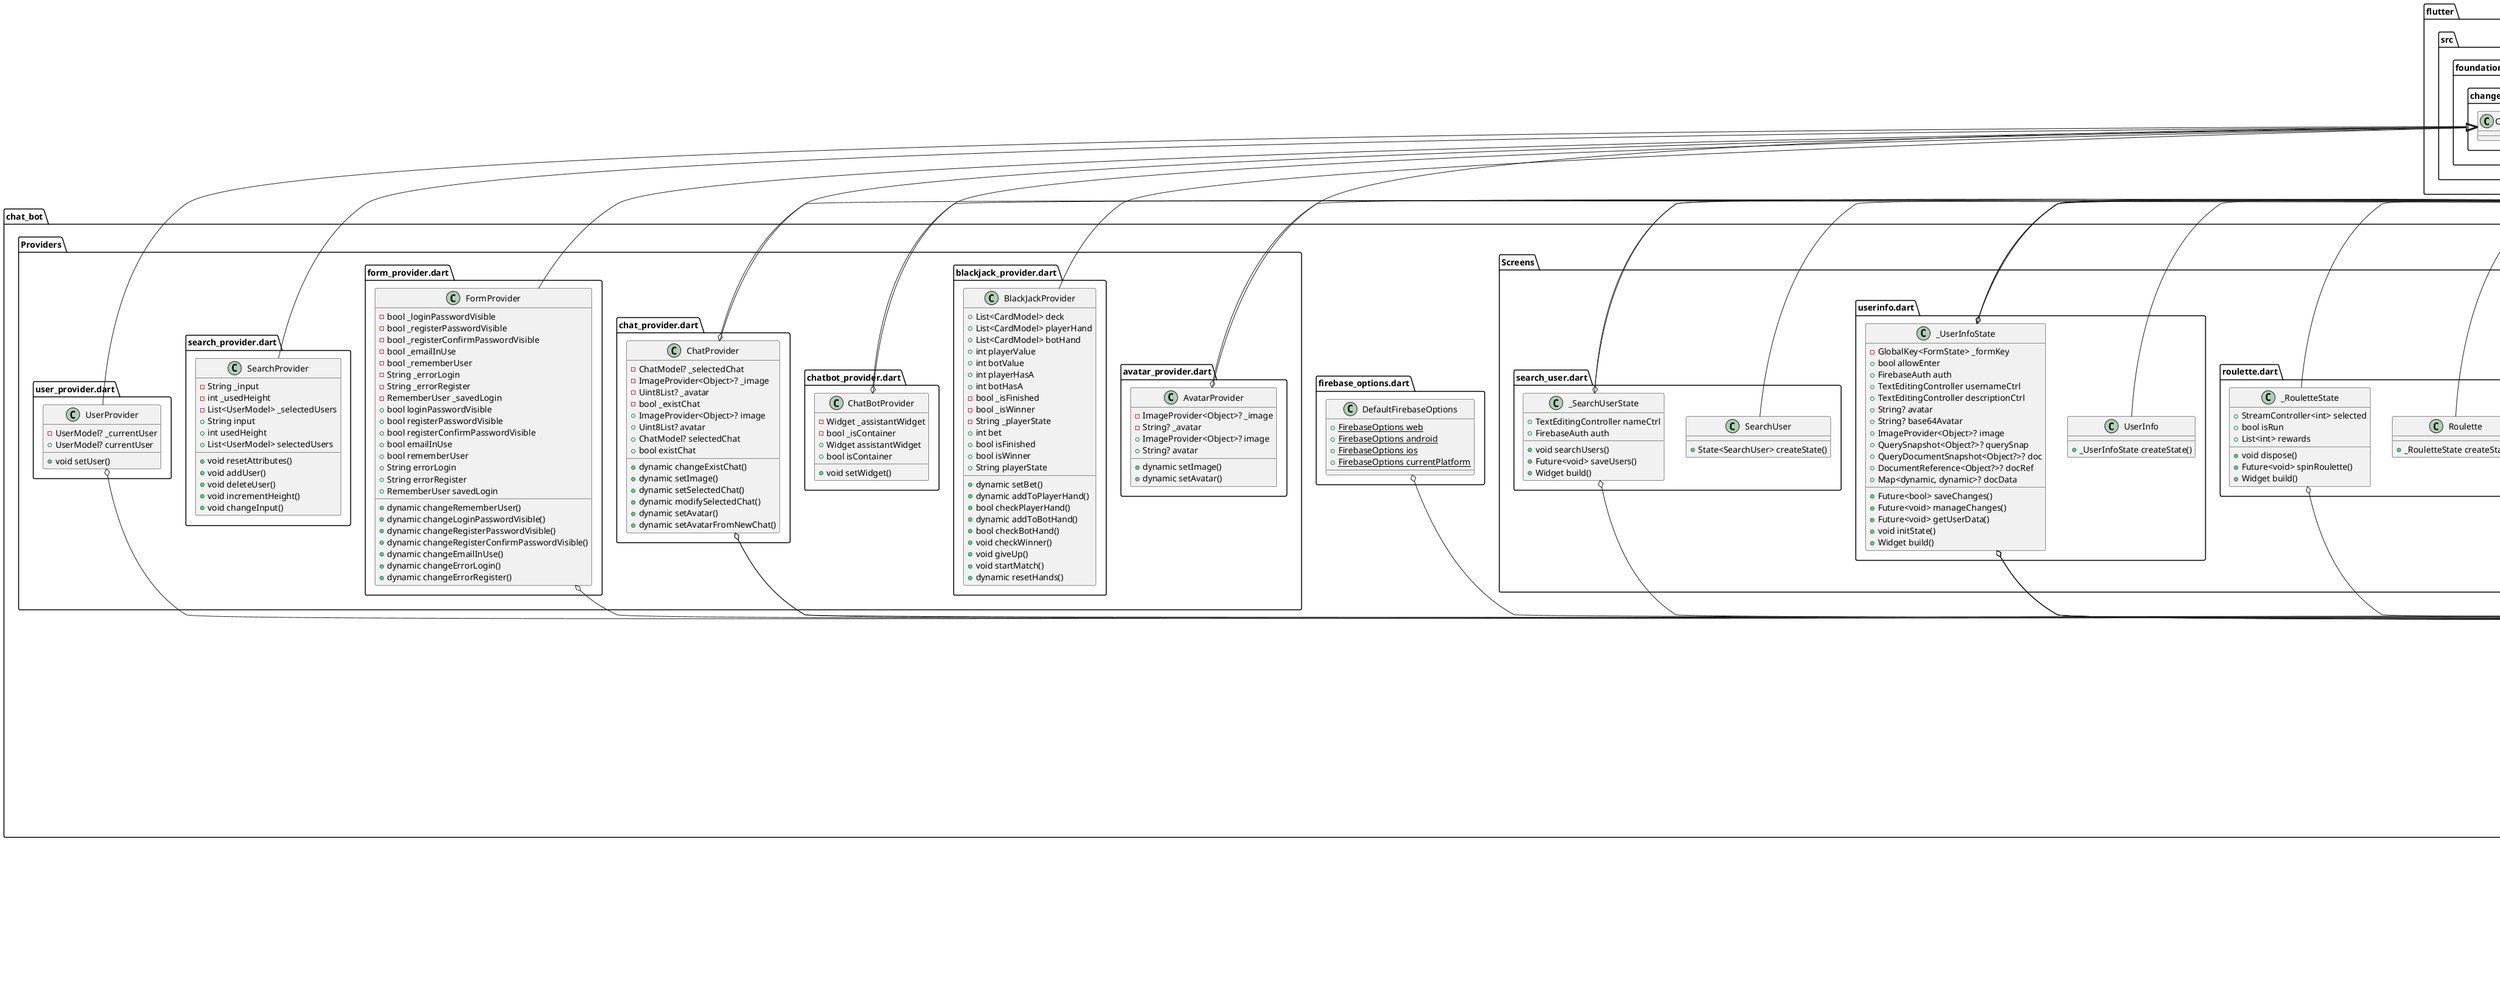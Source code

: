 @startuml
set namespaceSeparator ::

class "chat_bot::firebase_options.dart::DefaultFirebaseOptions" {
  {static} +FirebaseOptions web
  {static} +FirebaseOptions android
  {static} +FirebaseOptions ios
  {static} +FirebaseOptions currentPlatform
}

"chat_bot::firebase_options.dart::DefaultFirebaseOptions" o-- "firebase_core_platform_interface::firebase_core_platform_interface.dart::FirebaseOptions"

class "chat_bot::Models::card_model.dart::CardModel" {
  +String symbol
  +int number
  +Color color
  +String translateNumber()
  +int getValue()
}

"chat_bot::Models::card_model.dart::CardModel" o-- "dart::ui::Color"

class "chat_bot::Models::chat_model.dart::ChatModel" {
  +String id
  +String name
  +String description
  +String owner
  +Uint8List avatar
  +bool isMP
  +List<dynamic> users
  +List<dynamic> mods
}

"chat_bot::Models::chat_model.dart::ChatModel" o-- "dart::typed_data::Uint8List"

class "chat_bot::Models::message_model.dart::MessageModel" {
  +String id
  +String email
  +String text
  +String chatRoom
  +Timestamp date
  +Future<String> getUserName()
}

"chat_bot::Models::message_model.dart::MessageModel" o-- "cloud_firestore_platform_interface::src::timestamp.dart::Timestamp"

class "chat_bot::Models::user_model.dart::UserModel" {
  +String name
  +String description
  +String email
  +String id
  +Uint8List avatar
  +int money
}

"chat_bot::Models::user_model.dart::UserModel" o-- "dart::typed_data::Uint8List"

class "chat_bot::Providers::avatar_provider.dart::AvatarProvider" {
  -ImageProvider<Object>? _image
  -String? _avatar
  +ImageProvider<Object>? image
  +String? avatar
  +dynamic setImage()
  +dynamic setAvatar()
}

"chat_bot::Providers::avatar_provider.dart::AvatarProvider" o-- "flutter::src::painting::image_provider.dart::ImageProvider<Object>"
"flutter::src::foundation::change_notifier.dart::ChangeNotifier" <|-- "chat_bot::Providers::avatar_provider.dart::AvatarProvider"

class "chat_bot::Providers::blackjack_provider.dart::BlackJackProvider" {
  +List<CardModel> deck
  +List<CardModel> playerHand
  +List<CardModel> botHand
  +int playerValue
  +int botValue
  +int playerHasA
  +int botHasA
  -bool _isFinished
  -bool _isWinner
  -String _playerState
  +int bet
  +bool isFinished
  +bool isWinner
  +String playerState
  +dynamic setBet()
  +dynamic addToPlayerHand()
  +bool checkPlayerHand()
  +dynamic addToBotHand()
  +bool checkBotHand()
  +void checkWinner()
  +void giveUp()
  +void startMatch()
  +dynamic resetHands()
}

"flutter::src::foundation::change_notifier.dart::ChangeNotifier" <|-- "chat_bot::Providers::blackjack_provider.dart::BlackJackProvider"

class "chat_bot::Providers::chatbot_provider.dart::ChatBotProvider" {
  -Widget _assistantWidget
  -bool _isContainer
  +Widget assistantWidget
  +bool isContainer
  +void setWidget()
}

"chat_bot::Providers::chatbot_provider.dart::ChatBotProvider" o-- "flutter::src::widgets::framework.dart::Widget"
"flutter::src::foundation::change_notifier.dart::ChangeNotifier" <|-- "chat_bot::Providers::chatbot_provider.dart::ChatBotProvider"

class "chat_bot::Providers::chat_provider.dart::ChatProvider" {
  -ChatModel? _selectedChat
  -ImageProvider<Object>? _image
  -Uint8List? _avatar
  -bool _existChat
  +ImageProvider<Object>? image
  +Uint8List? avatar
  +ChatModel? selectedChat
  +bool existChat
  +dynamic changeExistChat()
  +dynamic setImage()
  +dynamic setSelectedChat()
  +dynamic modifySelectedChat()
  +dynamic setAvatar()
  +dynamic setAvatarFromNewChat()
}

"chat_bot::Providers::chat_provider.dart::ChatProvider" o-- "chat_bot::Models::chat_model.dart::ChatModel"
"chat_bot::Providers::chat_provider.dart::ChatProvider" o-- "flutter::src::painting::image_provider.dart::ImageProvider<Object>"
"chat_bot::Providers::chat_provider.dart::ChatProvider" o-- "dart::typed_data::Uint8List"
"flutter::src::foundation::change_notifier.dart::ChangeNotifier" <|-- "chat_bot::Providers::chat_provider.dart::ChatProvider"

class "chat_bot::Providers::form_provider.dart::FormProvider" {
  -bool _loginPasswordVisible
  -bool _registerPasswordVisible
  -bool _registerConfirmPasswordVisible
  -bool _emailInUse
  -bool _rememberUser
  -String _errorLogin
  -String _errorRegister
  -RememberUser _savedLogin
  +bool loginPasswordVisible
  +bool registerPasswordVisible
  +bool registerConfirmPasswordVisible
  +bool emailInUse
  +bool rememberUser
  +String errorLogin
  +String errorRegister
  +RememberUser savedLogin
  +dynamic changeRememberUser()
  +dynamic changeLoginPasswordVisible()
  +dynamic changeRegisterPasswordVisible()
  +dynamic changeRegisterConfirmPasswordVisible()
  +dynamic changeEmailInUse()
  +dynamic changeErrorLogin()
  +dynamic changeErrorRegister()
}

"chat_bot::Providers::form_provider.dart::FormProvider" o-- "chat_bot::SharedPreferences::remember_user.dart::RememberUser"
"flutter::src::foundation::change_notifier.dart::ChangeNotifier" <|-- "chat_bot::Providers::form_provider.dart::FormProvider"

class "chat_bot::Providers::search_provider.dart::SearchProvider" {
  -String _input
  -int _usedHeight
  -List<UserModel> _selectedUsers
  +String input
  +int usedHeight
  +List<UserModel> selectedUsers
  +void resetAttributes()
  +void addUser()
  +void deleteUser()
  +void incrementHeight()
  +void changeInput()
}

"flutter::src::foundation::change_notifier.dart::ChangeNotifier" <|-- "chat_bot::Providers::search_provider.dart::SearchProvider"

class "chat_bot::Providers::user_provider.dart::UserProvider" {
  -UserModel? _currentUser
  +UserModel? currentUser
  +void setUser()
}

"chat_bot::Providers::user_provider.dart::UserProvider" o-- "chat_bot::Models::user_model.dart::UserModel"
"flutter::src::foundation::change_notifier.dart::ChangeNotifier" <|-- "chat_bot::Providers::user_provider.dart::UserProvider"

class "chat_bot::Screens::blackjack.dart::BlackJack" {
  +State<BlackJack> createState()
}

"flutter::src::widgets::framework.dart::StatefulWidget" <|-- "chat_bot::Screens::blackjack.dart::BlackJack"

class "chat_bot::Screens::blackjack.dart::_BlackJackState" {
  +TextEditingController betCtrl
  +bool isStarted
  +void initState()
  +void checkConditions()
  +void showSnackBar()
  +Widget build()
}

"chat_bot::Screens::blackjack.dart::_BlackJackState" o-- "flutter::src::widgets::editable_text.dart::TextEditingController"
"flutter::src::widgets::framework.dart::State" <|-- "chat_bot::Screens::blackjack.dart::_BlackJackState"

class "chat_bot::Screens::chat.dart::Chat" {
  +_ChatState createState()
}

"flutter::src::widgets::framework.dart::StatefulWidget" <|-- "chat_bot::Screens::chat.dart::Chat"

class "chat_bot::Screens::chat.dart::_ChatState" {
  +List<Map<String, dynamic>> list
  +List<String> usersCount
  +TextEditingController messageCtrl
  +FirebaseAuth auth
  +Map<String, String> userCache
  +Uint8List? memoryImage
  +ScrollController scrollController
  +Widget? button
  +Future<void> listenSelectedChat()
  +dynamic scrollListener()
  +void initState()
  +Widget build()
}

"chat_bot::Screens::chat.dart::_ChatState" o-- "flutter::src::widgets::editable_text.dart::TextEditingController"
"chat_bot::Screens::chat.dart::_ChatState" o-- "firebase_auth::firebase_auth.dart::FirebaseAuth"
"chat_bot::Screens::chat.dart::_ChatState" o-- "dart::typed_data::Uint8List"
"chat_bot::Screens::chat.dart::_ChatState" o-- "flutter::src::widgets::scroll_controller.dart::ScrollController"
"chat_bot::Screens::chat.dart::_ChatState" o-- "flutter::src::widgets::framework.dart::Widget"
"flutter::src::widgets::framework.dart::State" <|-- "chat_bot::Screens::chat.dart::_ChatState"

class "chat_bot::Screens::chatroominfo.dart::ChatroomInfo" {
  +_ChatroomInfoState createState()
}

"flutter::src::widgets::framework.dart::StatefulWidget" <|-- "chat_bot::Screens::chatroominfo.dart::ChatroomInfo"

class "chat_bot::Screens::chatroominfo.dart::_ChatroomInfoState" {
  -GlobalKey<FormState> _formKey
  +bool allowEnter
  +FirebaseAuth auth
  +TextEditingController nameCtrl
  +TextEditingController descriptionCtrl
  +String? avatar
  +String? base64Avatar
  +ImageProvider<Object>? image
  +DocumentSnapshot<Object?>? querySnap
  +QueryDocumentSnapshot<Object?>? doc
  +DocumentReference<Object?>? docRef
  +Map<dynamic, dynamic>? docData
  +Future<bool> saveChanges()
  +void deleteChat()
  +Future<void> manageChanges()
  +Future<void> getUserData()
  +Future<void> createChatTemplate()
  +void createChat()
  +void initState()
  +Widget build()
}

"chat_bot::Screens::chatroominfo.dart::_ChatroomInfoState" o-- "flutter::src::widgets::framework.dart::GlobalKey<FormState>"
"chat_bot::Screens::chatroominfo.dart::_ChatroomInfoState" o-- "firebase_auth::firebase_auth.dart::FirebaseAuth"
"chat_bot::Screens::chatroominfo.dart::_ChatroomInfoState" o-- "flutter::src::widgets::editable_text.dart::TextEditingController"
"chat_bot::Screens::chatroominfo.dart::_ChatroomInfoState" o-- "flutter::src::painting::image_provider.dart::ImageProvider<Object>"
"chat_bot::Screens::chatroominfo.dart::_ChatroomInfoState" o-- "cloud_firestore::cloud_firestore.dart::DocumentSnapshot<Object>"
"chat_bot::Screens::chatroominfo.dart::_ChatroomInfoState" o-- "cloud_firestore::cloud_firestore.dart::QueryDocumentSnapshot<Object>"
"chat_bot::Screens::chatroominfo.dart::_ChatroomInfoState" o-- "cloud_firestore::cloud_firestore.dart::DocumentReference<Object>"
"flutter::src::widgets::framework.dart::State" <|-- "chat_bot::Screens::chatroominfo.dart::_ChatroomInfoState"

class "chat_bot::Screens::chat_list.dart::ChatList" {
  +State<ChatList> createState()
}

"flutter::src::widgets::framework.dart::StatefulWidget" <|-- "chat_bot::Screens::chat_list.dart::ChatList"

class "chat_bot::Screens::chat_list.dart::_ChatListState" {
  +FirebaseAuth auth
  +Future<void> listenUser()
  +void initState()
  +Widget build()
}

"chat_bot::Screens::chat_list.dart::_ChatListState" o-- "firebase_auth::firebase_auth.dart::FirebaseAuth"
"flutter::src::widgets::framework.dart::State" <|-- "chat_bot::Screens::chat_list.dart::_ChatListState"

class "chat_bot::Screens::login.dart::Login" {
  +_LoginState createState()
}

"flutter::src::widgets::framework.dart::StatefulWidget" <|-- "chat_bot::Screens::login.dart::Login"

class "chat_bot::Screens::login.dart::_LoginState" {
  -GlobalKey<FormState> _formKey
  +TextEditingController emailCtrl
  +TextEditingController passwordCtrl
  +RememberUser? savedLogin
  +bool rememberUser
  +Future<bool> checkLogin()
  +void initState()
  +Widget build()
}

"chat_bot::Screens::login.dart::_LoginState" o-- "flutter::src::widgets::framework.dart::GlobalKey<FormState>"
"chat_bot::Screens::login.dart::_LoginState" o-- "flutter::src::widgets::editable_text.dart::TextEditingController"
"chat_bot::Screens::login.dart::_LoginState" o-- "chat_bot::SharedPreferences::remember_user.dart::RememberUser"
"flutter::src::widgets::framework.dart::State" <|-- "chat_bot::Screens::login.dart::_LoginState"

class "chat_bot::Screens::manage_users.dart::ManageUsers" {
  +State<ManageUsers> createState()
}

"flutter::src::widgets::framework.dart::StatefulWidget" <|-- "chat_bot::Screens::manage_users.dart::ManageUsers"

class "chat_bot::Screens::manage_users.dart::_ManageUsersState" {
  +FirebaseAuth auth
  +Future<void> deleteUser()
  +Future<void> giveAdmin()
  +Future<void> quitAdmin()
  +FocusedMenuItem deleteWidget()
  +Widget build()
}

"chat_bot::Screens::manage_users.dart::_ManageUsersState" o-- "firebase_auth::firebase_auth.dart::FirebaseAuth"
"flutter::src::widgets::framework.dart::State" <|-- "chat_bot::Screens::manage_users.dart::_ManageUsersState"

class "chat_bot::Screens::register.dart::Register" {
  +_RegisterState createState()
}

"flutter::src::widgets::framework.dart::StatefulWidget" <|-- "chat_bot::Screens::register.dart::Register"

class "chat_bot::Screens::register.dart::_RegisterState" {
  -GlobalKey<FormState> _formKey
  +bool allowEnter
  +bool emailInUse
  +TextEditingController emailCtrl
  +TextEditingController confirmEmailCtrl
  +TextEditingController usernameCtrl
  +TextEditingController passwordCtrl
  +TextEditingController confirmPasswordCtrl
  +String emailError
  +Future<bool> checkEmail()
  +Widget build()
}

"chat_bot::Screens::register.dart::_RegisterState" o-- "flutter::src::widgets::framework.dart::GlobalKey<FormState>"
"chat_bot::Screens::register.dart::_RegisterState" o-- "flutter::src::widgets::editable_text.dart::TextEditingController"
"flutter::src::widgets::framework.dart::State" <|-- "chat_bot::Screens::register.dart::_RegisterState"

class "chat_bot::Screens::roulette.dart::Roulette" {
  +_RouletteState createState()
}

"flutter::src::widgets::framework.dart::StatefulWidget" <|-- "chat_bot::Screens::roulette.dart::Roulette"

class "chat_bot::Screens::roulette.dart::_RouletteState" {
  +StreamController<int> selected
  +bool isRun
  +List<int> rewards
  +void dispose()
  +Future<void> spinRoulette()
  +Widget build()
}

"chat_bot::Screens::roulette.dart::_RouletteState" o-- "dart::async::StreamController<int>"
"flutter::src::widgets::framework.dart::State" <|-- "chat_bot::Screens::roulette.dart::_RouletteState"

class "chat_bot::Screens::search_user.dart::SearchUser" {
  +State<SearchUser> createState()
}

"flutter::src::widgets::framework.dart::StatefulWidget" <|-- "chat_bot::Screens::search_user.dart::SearchUser"

class "chat_bot::Screens::search_user.dart::_SearchUserState" {
  +TextEditingController nameCtrl
  +FirebaseAuth auth
  +void searchUsers()
  +Future<void> saveUsers()
  +Widget build()
}

"chat_bot::Screens::search_user.dart::_SearchUserState" o-- "flutter::src::widgets::editable_text.dart::TextEditingController"
"chat_bot::Screens::search_user.dart::_SearchUserState" o-- "firebase_auth::firebase_auth.dart::FirebaseAuth"
"flutter::src::widgets::framework.dart::State" <|-- "chat_bot::Screens::search_user.dart::_SearchUserState"

class "chat_bot::Screens::slot_machine.dart::SlotMachineScreen" {
  +_SlotMachineScreenState createState()
}

"flutter::src::widgets::framework.dart::StatefulWidget" <|-- "chat_bot::Screens::slot_machine.dart::SlotMachineScreen"

class "chat_bot::Screens::slot_machine.dart::_SlotMachineScreenState" {
  -SlotMachineController _controller
  +bool isRun
  +bool init
  +List<int> rewards
  +void initState()
  +void onButtonTap()
  +void onStart()
  +bool checkResult()
  +Widget build()
}

"chat_bot::Screens::slot_machine.dart::_SlotMachineScreenState" o-- "flutter_slot_machine::slot_machine.dart::SlotMachineController"
"flutter::src::widgets::framework.dart::State" <|-- "chat_bot::Screens::slot_machine.dart::_SlotMachineScreenState"

class "chat_bot::Screens::userinfo.dart::UserInfo" {
  +_UserInfoState createState()
}

"flutter::src::widgets::framework.dart::StatefulWidget" <|-- "chat_bot::Screens::userinfo.dart::UserInfo"

class "chat_bot::Screens::userinfo.dart::_UserInfoState" {
  -GlobalKey<FormState> _formKey
  +bool allowEnter
  +FirebaseAuth auth
  +TextEditingController usernameCtrl
  +TextEditingController descriptionCtrl
  +String? avatar
  +String? base64Avatar
  +ImageProvider<Object>? image
  +QuerySnapshot<Object?>? querySnap
  +QueryDocumentSnapshot<Object?>? doc
  +DocumentReference<Object?>? docRef
  +Map<dynamic, dynamic>? docData
  +Future<bool> saveChanges()
  +Future<void> manageChanges()
  +Future<void> getUserData()
  +void initState()
  +Widget build()
}

"chat_bot::Screens::userinfo.dart::_UserInfoState" o-- "flutter::src::widgets::framework.dart::GlobalKey<FormState>"
"chat_bot::Screens::userinfo.dart::_UserInfoState" o-- "firebase_auth::firebase_auth.dart::FirebaseAuth"
"chat_bot::Screens::userinfo.dart::_UserInfoState" o-- "flutter::src::widgets::editable_text.dart::TextEditingController"
"chat_bot::Screens::userinfo.dart::_UserInfoState" o-- "flutter::src::painting::image_provider.dart::ImageProvider<Object>"
"chat_bot::Screens::userinfo.dart::_UserInfoState" o-- "cloud_firestore::cloud_firestore.dart::QuerySnapshot<Object>"
"chat_bot::Screens::userinfo.dart::_UserInfoState" o-- "cloud_firestore::cloud_firestore.dart::QueryDocumentSnapshot<Object>"
"chat_bot::Screens::userinfo.dart::_UserInfoState" o-- "cloud_firestore::cloud_firestore.dart::DocumentReference<Object>"
"flutter::src::widgets::framework.dart::State" <|-- "chat_bot::Screens::userinfo.dart::_UserInfoState"

class "chat_bot::SharedPreferences::remember_user.dart::RememberUser" {
  +SharedPreferences? prefs
  +String? email
  +String? password
  +String? getEmail
  +String? getPassword
  +Future<String?> initializePreferences()
  +void savedLogin()
  +void logout()
}

"chat_bot::SharedPreferences::remember_user.dart::RememberUser" o-- "shared_preferences::shared_preferences.dart::SharedPreferences"


@enduml
